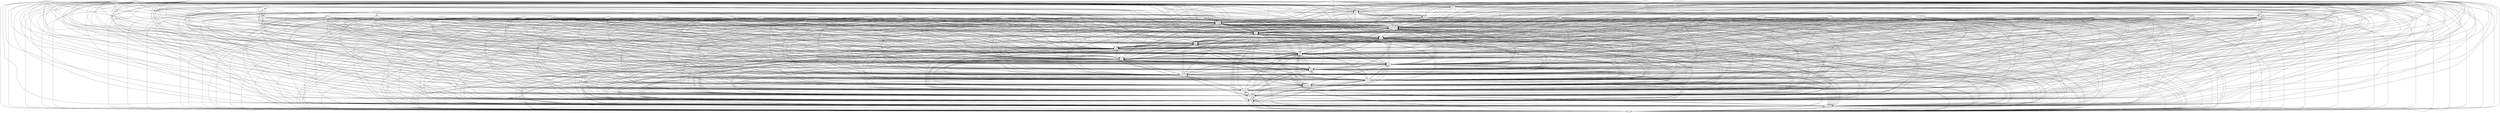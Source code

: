 digraph{
graph [rankdir=TB];
node [shape=box];
edge [arrowhead=normal];
0[label="Format",]
1[label="Search",]
2[label="HTTP",]
3[label="EditPreferences",]
4[label="VCD",]
5[label="OGG",]
6[label="DV",]
7[label="DivX",]
8[label="SeTtings",]
9[label="Fast",]
10[label="MediaDatabase",]
11[label="SUBRip",]
12[label="Add",]
13[label="SelectChapter",]
14[label="SUBViewer",]
15[label="HTwoSixFour",]
16[label="Play",]
17[label="VideoPlayer",]
18[label="DVDVideo",]
19[label="WAV",]
20[label="MJPEG",]
21[label="Slow",]
22[label="AVI",]
23[label="MPEG_Zero",]
24[label="Color",]
25[label="Plugins",]
26[label="InputMedia",]
27[label="VPlayer",]
28[label="VideoFormat",]
29[label="Playlist",]
30[label="SVCD",]
31[label="Arial",]
32[label="RemoteControl",]
33[label="ImageControl",]
34[label="Execution",]
35[label="UDPUnicast",]
36[label="UDPMulticast",]
37[label="Lighting",]
38[label="Courier",]
39[label="InputFormat",]
40[label="Classify",]
41[label="Stop",]
42[label="Control",]
43[label="View",]
44[label="Time",]
45[label="Font",]
46[label="MPEG",]
47[label="ASFWMVWMA",]
48[label="Remove",]
49[label="Apply",]
50[label="Download",]
51[label="MMS",]
52[label="Subtitle",]
53[label="Seek",]
54[label="Input",]
55[label="Skin",]
56[label="XViD",]
57[label="FLV",]
58[label="CinePak",]
59[label="File",]
60[label="MPFour",]
61[label="MPEGencoder",]
62[label="DVB",]
63[label="TCP",]
64[label="WMV",]
65[label="Next",]
66[label="Pause",]
67[label="USF",]
68[label="Sami",]
69[label="TimesNewRoman",]
70[label="ClosedCaption",]
0->8[label="",]
0->10[label="",]
0->16[label="",]
0->17[label="",]
0->24[label="",]
0->26[label="",]
0->28[label="",]
0->33[label="",]
0->34[label="",]
0->39[label="",]
0->41[label="",]
0->42[label="",]
0->43[label="",]
0->44[label="",]
0->45[label="",]
0->52[label="",]
0->53[label="",]
0->54[label="",]
0->65[label="",]
0->66[label="",]
1->8[label="",]
1->10[label="",]
1->16[label="",]
1->17[label="",]
1->24[label="",]
1->26[label="",]
1->28[label="",]
1->33[label="",]
1->34[label="",]
1->39[label="",]
1->41[label="",]
1->42[label="",]
1->43[label="",]
1->44[label="",]
1->53[label="",]
1->54[label="",]
1->65[label="",]
1->66[label="",]
2->8[label="",]
2->10[label="",]
2->16[label="",]
2->17[label="",]
2->24[label="",]
2->26[label="",]
2->28[label="",]
2->33[label="",]
2->34[label="",]
2->39[label="",]
2->41[label="",]
2->42[label="",]
2->43[label="",]
2->44[label="",]
2->53[label="",]
2->54[label="",]
2->65[label="",]
2->66[label="",]
3->8[label="",]
3->10[label="",]
3->16[label="",]
3->17[label="",]
3->24[label="",]
3->26[label="",]
3->28[label="",]
3->33[label="",]
3->34[label="",]
3->39[label="",]
3->41[label="",]
3->42[label="",]
3->43[label="",]
3->44[label="",]
3->53[label="",]
3->54[label="",]
3->65[label="",]
3->66[label="",]
4->8[label="",]
4->10[label="",]
4->16[label="",]
4->17[label="",]
4->24[label="",]
4->26[label="",]
4->28[label="",]
4->33[label="",]
4->34[label="",]
4->39[label="",]
4->41[label="",]
4->42[label="",]
4->43[label="",]
4->44[label="",]
4->53[label="",]
4->54[label="",]
4->65[label="",]
4->66[label="",]
5->8[label="",]
5->10[label="",]
5->16[label="",]
5->17[label="",]
5->24[label="",]
5->26[label="",]
5->28[label="",]
5->33[label="",]
5->34[label="",]
5->39[label="",]
5->41[label="",]
5->42[label="",]
5->43[label="",]
5->44[label="",]
5->53[label="",]
5->54[label="",]
5->65[label="",]
5->66[label="",]
6->8[label="",]
6->10[label="",]
6->16[label="",]
6->17[label="",]
6->24[label="",]
6->26[label="",]
6->28[label="",]
6->33[label="",]
6->34[label="",]
6->39[label="",]
6->41[label="",]
6->42[label="",]
6->43[label="",]
6->44[label="",]
6->53[label="",]
6->54[label="",]
6->65[label="",]
6->66[label="",]
7->8[label="",]
7->10[label="",]
7->16[label="",]
7->17[label="",]
7->24[label="",]
7->26[label="",]
7->28[label="",]
7->33[label="",]
7->34[label="",]
7->39[label="",]
7->41[label="",]
7->42[label="",]
7->43[label="",]
7->44[label="",]
7->53[label="",]
7->54[label="",]
7->65[label="",]
7->66[label="",]
8->10[label="",]
8->16[label="",]
8->17[label="",]
8->24[label="",]
8->26[label="",]
8->28[label="",]
8->33[label="",]
8->34[label="",]
8->39[label="",]
8->41[label="",]
8->42[label="",]
8->43[label="",]
8->44[label="",]
8->53[label="",]
8->54[label="",]
8->65[label="",]
8->66[label="",]
9->8[label="",]
9->10[label="",]
9->16[label="",]
9->17[label="",]
9->24[label="",]
9->26[label="",]
9->28[label="",]
9->33[label="",]
9->34[label="",]
9->39[label="",]
9->41[label="",]
9->42[label="",]
9->43[label="",]
9->44[label="",]
9->53[label="",]
9->54[label="",]
9->65[label="",]
9->66[label="",]
10->8[label="",]
10->16[label="",]
10->17[label="",]
10->24[label="",]
10->26[label="",]
10->28[label="",]
10->33[label="",]
10->34[label="",]
10->39[label="",]
10->41[label="",]
10->42[label="",]
10->43[label="",]
10->44[label="",]
10->53[label="",]
10->54[label="",]
10->65[label="",]
10->66[label="",]
11->0[label="",]
11->8[label="",]
11->10[label="",]
11->16[label="",]
11->17[label="",]
11->24[label="",]
11->26[label="",]
11->28[label="",]
11->33[label="",]
11->34[label="",]
11->39[label="",]
11->41[label="",]
11->42[label="",]
11->43[label="",]
11->44[label="",]
11->45[label="",]
11->52[label="",]
11->53[label="",]
11->54[label="",]
11->65[label="",]
11->66[label="",]
12->8[label="",]
12->10[label="",]
12->16[label="",]
12->17[label="",]
12->24[label="",]
12->25[label="",]
12->26[label="",]
12->28[label="",]
12->33[label="",]
12->34[label="",]
12->39[label="",]
12->41[label="",]
12->42[label="",]
12->43[label="",]
12->44[label="",]
12->48[label="",]
12->53[label="",]
12->54[label="",]
12->65[label="",]
12->66[label="",]
13->8[label="",]
13->10[label="",]
13->16[label="",]
13->17[label="",]
13->24[label="",]
13->26[label="",]
13->28[label="",]
13->29[label="",]
13->33[label="",]
13->34[label="",]
13->39[label="",]
13->41[label="",]
13->42[label="",]
13->43[label="",]
13->44[label="",]
13->53[label="",]
13->54[label="",]
13->65[label="",]
13->66[label="",]
14->0[label="",]
14->8[label="",]
14->10[label="",]
14->16[label="",]
14->17[label="",]
14->24[label="",]
14->26[label="",]
14->28[label="",]
14->33[label="",]
14->34[label="",]
14->39[label="",]
14->41[label="",]
14->42[label="",]
14->43[label="",]
14->44[label="",]
14->45[label="",]
14->52[label="",]
14->53[label="",]
14->54[label="",]
14->65[label="",]
14->66[label="",]
15->8[label="",]
15->10[label="",]
15->16[label="",]
15->17[label="",]
15->24[label="",]
15->26[label="",]
15->28[label="",]
15->33[label="",]
15->34[label="",]
15->39[label="",]
15->41[label="",]
15->42[label="",]
15->43[label="",]
15->44[label="",]
15->53[label="",]
15->54[label="",]
15->65[label="",]
15->66[label="",]
16->8[label="",]
16->10[label="",]
16->17[label="",]
16->24[label="",]
16->26[label="",]
16->28[label="",]
16->33[label="",]
16->34[label="",]
16->39[label="",]
16->41[label="",]
16->42[label="",]
16->43[label="",]
16->44[label="",]
16->53[label="",]
16->54[label="",]
16->65[label="",]
16->66[label="",]
17->8[label="",]
17->10[label="",]
17->16[label="",]
17->24[label="",]
17->26[label="",]
17->28[label="",]
17->33[label="",]
17->34[label="",]
17->39[label="",]
17->41[label="",]
17->42[label="",]
17->43[label="",]
17->44[label="",]
17->53[label="",]
17->54[label="",]
17->65[label="",]
17->66[label="",]
18->8[label="",]
18->10[label="",]
18->16[label="",]
18->17[label="",]
18->24[label="",]
18->26[label="",]
18->28[label="",]
18->33[label="",]
18->34[label="",]
18->39[label="",]
18->41[label="",]
18->42[label="",]
18->43[label="",]
18->44[label="",]
18->53[label="",]
18->54[label="",]
18->65[label="",]
18->66[label="",]
19->8[label="",]
19->10[label="",]
19->16[label="",]
19->17[label="",]
19->24[label="",]
19->26[label="",]
19->28[label="",]
19->33[label="",]
19->34[label="",]
19->39[label="",]
19->41[label="",]
19->42[label="",]
19->43[label="",]
19->44[label="",]
19->53[label="",]
19->54[label="",]
19->65[label="",]
19->66[label="",]
20->8[label="",]
20->10[label="",]
20->16[label="",]
20->17[label="",]
20->24[label="",]
20->26[label="",]
20->28[label="",]
20->33[label="",]
20->34[label="",]
20->39[label="",]
20->41[label="",]
20->42[label="",]
20->43[label="",]
20->44[label="",]
20->53[label="",]
20->54[label="",]
20->65[label="",]
20->66[label="",]
21->8[label="",]
21->10[label="",]
21->16[label="",]
21->17[label="",]
21->24[label="",]
21->26[label="",]
21->28[label="",]
21->33[label="",]
21->34[label="",]
21->39[label="",]
21->41[label="",]
21->42[label="",]
21->43[label="",]
21->44[label="",]
21->53[label="",]
21->54[label="",]
21->65[label="",]
21->66[label="",]
22->8[label="",]
22->10[label="",]
22->16[label="",]
22->17[label="",]
22->24[label="",]
22->26[label="",]
22->28[label="",]
22->33[label="",]
22->34[label="",]
22->39[label="",]
22->41[label="",]
22->42[label="",]
22->43[label="",]
22->44[label="",]
22->53[label="",]
22->54[label="",]
22->65[label="",]
22->66[label="",]
23->8[label="",]
23->10[label="",]
23->16[label="",]
23->17[label="",]
23->24[label="",]
23->26[label="",]
23->28[label="",]
23->33[label="",]
23->34[label="",]
23->39[label="",]
23->41[label="",]
23->42[label="",]
23->43[label="",]
23->44[label="",]
23->53[label="",]
23->54[label="",]
23->65[label="",]
23->66[label="",]
24->8[label="",]
24->10[label="",]
24->16[label="",]
24->17[label="",]
24->26[label="",]
24->28[label="",]
24->33[label="",]
24->34[label="",]
24->39[label="",]
24->41[label="",]
24->42[label="",]
24->43[label="",]
24->44[label="",]
24->53[label="",]
24->54[label="",]
24->65[label="",]
24->66[label="",]
25->8[label="",]
25->10[label="",]
25->12[label="",]
25->16[label="",]
25->17[label="",]
25->24[label="",]
25->26[label="",]
25->28[label="",]
25->33[label="",]
25->34[label="",]
25->39[label="",]
25->41[label="",]
25->42[label="",]
25->43[label="",]
25->44[label="",]
25->48[label="",]
25->53[label="",]
25->54[label="",]
25->65[label="",]
25->66[label="",]
26->8[label="",]
26->10[label="",]
26->16[label="",]
26->17[label="",]
26->24[label="",]
26->28[label="",]
26->33[label="",]
26->34[label="",]
26->39[label="",]
26->41[label="",]
26->42[label="",]
26->43[label="",]
26->44[label="",]
26->53[label="",]
26->54[label="",]
26->65[label="",]
26->66[label="",]
27->0[label="",]
27->8[label="",]
27->10[label="",]
27->16[label="",]
27->17[label="",]
27->24[label="",]
27->26[label="",]
27->28[label="",]
27->33[label="",]
27->34[label="",]
27->39[label="",]
27->41[label="",]
27->42[label="",]
27->43[label="",]
27->44[label="",]
27->45[label="",]
27->52[label="",]
27->53[label="",]
27->54[label="",]
27->65[label="",]
27->66[label="",]
28->8[label="",]
28->10[label="",]
28->16[label="",]
28->17[label="",]
28->24[label="",]
28->26[label="",]
28->33[label="",]
28->34[label="",]
28->39[label="",]
28->41[label="",]
28->42[label="",]
28->43[label="",]
28->44[label="",]
28->53[label="",]
28->54[label="",]
28->65[label="",]
28->66[label="",]
29->8[label="",]
29->10[label="",]
29->13[label="",]
29->16[label="",]
29->17[label="",]
29->24[label="",]
29->26[label="",]
29->28[label="",]
29->33[label="",]
29->34[label="",]
29->39[label="",]
29->41[label="",]
29->42[label="",]
29->43[label="",]
29->44[label="",]
29->53[label="",]
29->54[label="",]
29->65[label="",]
29->66[label="",]
30->8[label="",]
30->10[label="",]
30->16[label="",]
30->17[label="",]
30->24[label="",]
30->26[label="",]
30->28[label="",]
30->33[label="",]
30->34[label="",]
30->39[label="",]
30->41[label="",]
30->42[label="",]
30->43[label="",]
30->44[label="",]
30->53[label="",]
30->54[label="",]
30->65[label="",]
30->66[label="",]
31->0[label="",]
31->8[label="",]
31->10[label="",]
31->16[label="",]
31->17[label="",]
31->24[label="",]
31->26[label="",]
31->28[label="",]
31->33[label="",]
31->34[label="",]
31->39[label="",]
31->41[label="",]
31->42[label="",]
31->43[label="",]
31->44[label="",]
31->45[label="",]
31->52[label="",]
31->53[label="",]
31->54[label="",]
31->65[label="",]
31->66[label="",]
32->8[label="",]
32->10[label="",]
32->16[label="",]
32->17[label="",]
32->24[label="",]
32->26[label="",]
32->28[label="",]
32->33[label="",]
32->34[label="",]
32->39[label="",]
32->41[label="",]
32->42[label="",]
32->43[label="",]
32->44[label="",]
32->53[label="",]
32->54[label="",]
32->65[label="",]
32->66[label="",]
33->8[label="",]
33->10[label="",]
33->16[label="",]
33->17[label="",]
33->24[label="",]
33->26[label="",]
33->28[label="",]
33->34[label="",]
33->39[label="",]
33->41[label="",]
33->42[label="",]
33->43[label="",]
33->44[label="",]
33->53[label="",]
33->54[label="",]
33->65[label="",]
33->66[label="",]
34->8[label="",]
34->10[label="",]
34->16[label="",]
34->17[label="",]
34->24[label="",]
34->26[label="",]
34->28[label="",]
34->33[label="",]
34->39[label="",]
34->41[label="",]
34->42[label="",]
34->43[label="",]
34->44[label="",]
34->53[label="",]
34->54[label="",]
34->65[label="",]
34->66[label="",]
35->8[label="",]
35->10[label="",]
35->16[label="",]
35->17[label="",]
35->24[label="",]
35->26[label="",]
35->28[label="",]
35->33[label="",]
35->34[label="",]
35->39[label="",]
35->41[label="",]
35->42[label="",]
35->43[label="",]
35->44[label="",]
35->53[label="",]
35->54[label="",]
35->65[label="",]
35->66[label="",]
36->8[label="",]
36->10[label="",]
36->16[label="",]
36->17[label="",]
36->24[label="",]
36->26[label="",]
36->28[label="",]
36->33[label="",]
36->34[label="",]
36->39[label="",]
36->41[label="",]
36->42[label="",]
36->43[label="",]
36->44[label="",]
36->53[label="",]
36->54[label="",]
36->65[label="",]
36->66[label="",]
37->8[label="",]
37->10[label="",]
37->16[label="",]
37->17[label="",]
37->24[label="",]
37->26[label="",]
37->28[label="",]
37->33[label="",]
37->34[label="",]
37->39[label="",]
37->41[label="",]
37->42[label="",]
37->43[label="",]
37->44[label="",]
37->53[label="",]
37->54[label="",]
37->65[label="",]
37->66[label="",]
38->0[label="",]
38->8[label="",]
38->10[label="",]
38->16[label="",]
38->17[label="",]
38->24[label="",]
38->26[label="",]
38->28[label="",]
38->33[label="",]
38->34[label="",]
38->39[label="",]
38->41[label="",]
38->42[label="",]
38->43[label="",]
38->44[label="",]
38->45[label="",]
38->52[label="",]
38->53[label="",]
38->54[label="",]
38->65[label="",]
38->66[label="",]
39->8[label="",]
39->10[label="",]
39->16[label="",]
39->17[label="",]
39->24[label="",]
39->26[label="",]
39->28[label="",]
39->33[label="",]
39->34[label="",]
39->41[label="",]
39->42[label="",]
39->43[label="",]
39->44[label="",]
39->53[label="",]
39->54[label="",]
39->65[label="",]
39->66[label="",]
40->8[label="",]
40->10[label="",]
40->16[label="",]
40->17[label="",]
40->24[label="",]
40->26[label="",]
40->28[label="",]
40->33[label="",]
40->34[label="",]
40->39[label="",]
40->41[label="",]
40->42[label="",]
40->43[label="",]
40->44[label="",]
40->53[label="",]
40->54[label="",]
40->65[label="",]
40->66[label="",]
41->8[label="",]
41->10[label="",]
41->16[label="",]
41->17[label="",]
41->24[label="",]
41->26[label="",]
41->28[label="",]
41->33[label="",]
41->34[label="",]
41->39[label="",]
41->42[label="",]
41->43[label="",]
41->44[label="",]
41->53[label="",]
41->54[label="",]
41->65[label="",]
41->66[label="",]
42->8[label="",]
42->10[label="",]
42->16[label="",]
42->17[label="",]
42->24[label="",]
42->26[label="",]
42->28[label="",]
42->33[label="",]
42->34[label="",]
42->39[label="",]
42->41[label="",]
42->43[label="",]
42->44[label="",]
42->53[label="",]
42->54[label="",]
42->65[label="",]
42->66[label="",]
43->8[label="",]
43->10[label="",]
43->16[label="",]
43->17[label="",]
43->24[label="",]
43->26[label="",]
43->28[label="",]
43->33[label="",]
43->34[label="",]
43->39[label="",]
43->41[label="",]
43->42[label="",]
43->44[label="",]
43->53[label="",]
43->54[label="",]
43->65[label="",]
43->66[label="",]
44->8[label="",]
44->10[label="",]
44->16[label="",]
44->17[label="",]
44->24[label="",]
44->26[label="",]
44->28[label="",]
44->33[label="",]
44->34[label="",]
44->39[label="",]
44->41[label="",]
44->42[label="",]
44->43[label="",]
44->53[label="",]
44->54[label="",]
44->65[label="",]
44->66[label="",]
45->0[label="",]
45->8[label="",]
45->10[label="",]
45->16[label="",]
45->17[label="",]
45->24[label="",]
45->26[label="",]
45->28[label="",]
45->33[label="",]
45->34[label="",]
45->39[label="",]
45->41[label="",]
45->42[label="",]
45->43[label="",]
45->44[label="",]
45->52[label="",]
45->53[label="",]
45->54[label="",]
45->65[label="",]
45->66[label="",]
46->8[label="",]
46->10[label="",]
46->16[label="",]
46->17[label="",]
46->24[label="",]
46->26[label="",]
46->28[label="",]
46->33[label="",]
46->34[label="",]
46->39[label="",]
46->41[label="",]
46->42[label="",]
46->43[label="",]
46->44[label="",]
46->53[label="",]
46->54[label="",]
46->65[label="",]
46->66[label="",]
47->8[label="",]
47->10[label="",]
47->16[label="",]
47->17[label="",]
47->24[label="",]
47->26[label="",]
47->28[label="",]
47->33[label="",]
47->34[label="",]
47->39[label="",]
47->41[label="",]
47->42[label="",]
47->43[label="",]
47->44[label="",]
47->53[label="",]
47->54[label="",]
47->65[label="",]
47->66[label="",]
48->8[label="",]
48->10[label="",]
48->12[label="",]
48->16[label="",]
48->17[label="",]
48->24[label="",]
48->25[label="",]
48->26[label="",]
48->28[label="",]
48->33[label="",]
48->34[label="",]
48->39[label="",]
48->41[label="",]
48->42[label="",]
48->43[label="",]
48->44[label="",]
48->53[label="",]
48->54[label="",]
48->65[label="",]
48->66[label="",]
49->8[label="",]
49->10[label="",]
49->16[label="",]
49->17[label="",]
49->24[label="",]
49->26[label="",]
49->28[label="",]
49->33[label="",]
49->34[label="",]
49->39[label="",]
49->41[label="",]
49->42[label="",]
49->43[label="",]
49->44[label="",]
49->53[label="",]
49->54[label="",]
49->55[label="",]
49->65[label="",]
49->66[label="",]
50->8[label="",]
50->10[label="",]
50->16[label="",]
50->17[label="",]
50->24[label="",]
50->26[label="",]
50->28[label="",]
50->33[label="",]
50->34[label="",]
50->39[label="",]
50->41[label="",]
50->42[label="",]
50->43[label="",]
50->44[label="",]
50->49[label="",]
50->53[label="",]
50->54[label="",]
50->55[label="",]
50->65[label="",]
50->66[label="",]
51->8[label="",]
51->10[label="",]
51->16[label="",]
51->17[label="",]
51->24[label="",]
51->26[label="",]
51->28[label="",]
51->33[label="",]
51->34[label="",]
51->39[label="",]
51->41[label="",]
51->42[label="",]
51->43[label="",]
51->44[label="",]
51->53[label="",]
51->54[label="",]
51->65[label="",]
51->66[label="",]
52->0[label="",]
52->8[label="",]
52->10[label="",]
52->16[label="",]
52->17[label="",]
52->24[label="",]
52->26[label="",]
52->28[label="",]
52->33[label="",]
52->34[label="",]
52->39[label="",]
52->41[label="",]
52->42[label="",]
52->43[label="",]
52->44[label="",]
52->45[label="",]
52->53[label="",]
52->54[label="",]
52->65[label="",]
52->66[label="",]
53->8[label="",]
53->10[label="",]
53->16[label="",]
53->17[label="",]
53->24[label="",]
53->26[label="",]
53->28[label="",]
53->33[label="",]
53->34[label="",]
53->39[label="",]
53->41[label="",]
53->42[label="",]
53->43[label="",]
53->44[label="",]
53->54[label="",]
53->65[label="",]
53->66[label="",]
54->8[label="",]
54->10[label="",]
54->16[label="",]
54->17[label="",]
54->24[label="",]
54->26[label="",]
54->28[label="",]
54->33[label="",]
54->34[label="",]
54->39[label="",]
54->41[label="",]
54->42[label="",]
54->43[label="",]
54->44[label="",]
54->53[label="",]
54->65[label="",]
54->66[label="",]
55->8[label="",]
55->10[label="",]
55->16[label="",]
55->17[label="",]
55->24[label="",]
55->26[label="",]
55->28[label="",]
55->33[label="",]
55->34[label="",]
55->39[label="",]
55->41[label="",]
55->42[label="",]
55->43[label="",]
55->44[label="",]
55->49[label="",]
55->53[label="",]
55->54[label="",]
55->65[label="",]
55->66[label="",]
56->8[label="",]
56->10[label="",]
56->16[label="",]
56->17[label="",]
56->24[label="",]
56->26[label="",]
56->28[label="",]
56->33[label="",]
56->34[label="",]
56->39[label="",]
56->41[label="",]
56->42[label="",]
56->43[label="",]
56->44[label="",]
56->53[label="",]
56->54[label="",]
56->65[label="",]
56->66[label="",]
57->8[label="",]
57->10[label="",]
57->16[label="",]
57->17[label="",]
57->24[label="",]
57->26[label="",]
57->28[label="",]
57->33[label="",]
57->34[label="",]
57->39[label="",]
57->41[label="",]
57->42[label="",]
57->43[label="",]
57->44[label="",]
57->53[label="",]
57->54[label="",]
57->65[label="",]
57->66[label="",]
58->8[label="",]
58->10[label="",]
58->16[label="",]
58->17[label="",]
58->24[label="",]
58->26[label="",]
58->28[label="",]
58->33[label="",]
58->34[label="",]
58->39[label="",]
58->41[label="",]
58->42[label="",]
58->43[label="",]
58->44[label="",]
58->53[label="",]
58->54[label="",]
58->65[label="",]
58->66[label="",]
59->8[label="",]
59->10[label="",]
59->16[label="",]
59->17[label="",]
59->24[label="",]
59->26[label="",]
59->28[label="",]
59->33[label="",]
59->34[label="",]
59->39[label="",]
59->41[label="",]
59->42[label="",]
59->43[label="",]
59->44[label="",]
59->53[label="",]
59->54[label="",]
59->65[label="",]
59->66[label="",]
60->8[label="",]
60->10[label="",]
60->16[label="",]
60->17[label="",]
60->24[label="",]
60->26[label="",]
60->28[label="",]
60->33[label="",]
60->34[label="",]
60->39[label="",]
60->41[label="",]
60->42[label="",]
60->43[label="",]
60->44[label="",]
60->53[label="",]
60->54[label="",]
60->65[label="",]
60->66[label="",]
61->8[label="",]
61->10[label="",]
61->16[label="",]
61->17[label="",]
61->24[label="",]
61->26[label="",]
61->28[label="",]
61->33[label="",]
61->34[label="",]
61->39[label="",]
61->41[label="",]
61->42[label="",]
61->43[label="",]
61->44[label="",]
61->53[label="",]
61->54[label="",]
61->65[label="",]
61->66[label="",]
62->8[label="",]
62->10[label="",]
62->16[label="",]
62->17[label="",]
62->24[label="",]
62->26[label="",]
62->28[label="",]
62->33[label="",]
62->34[label="",]
62->39[label="",]
62->41[label="",]
62->42[label="",]
62->43[label="",]
62->44[label="",]
62->53[label="",]
62->54[label="",]
62->65[label="",]
62->66[label="",]
63->8[label="",]
63->10[label="",]
63->16[label="",]
63->17[label="",]
63->24[label="",]
63->26[label="",]
63->28[label="",]
63->33[label="",]
63->34[label="",]
63->39[label="",]
63->41[label="",]
63->42[label="",]
63->43[label="",]
63->44[label="",]
63->53[label="",]
63->54[label="",]
63->65[label="",]
63->66[label="",]
64->8[label="",]
64->10[label="",]
64->16[label="",]
64->17[label="",]
64->24[label="",]
64->26[label="",]
64->28[label="",]
64->33[label="",]
64->34[label="",]
64->39[label="",]
64->41[label="",]
64->42[label="",]
64->43[label="",]
64->44[label="",]
64->53[label="",]
64->54[label="",]
64->65[label="",]
64->66[label="",]
65->8[label="",]
65->10[label="",]
65->16[label="",]
65->17[label="",]
65->24[label="",]
65->26[label="",]
65->28[label="",]
65->33[label="",]
65->34[label="",]
65->39[label="",]
65->41[label="",]
65->42[label="",]
65->43[label="",]
65->44[label="",]
65->53[label="",]
65->54[label="",]
65->66[label="",]
66->8[label="",]
66->10[label="",]
66->16[label="",]
66->17[label="",]
66->24[label="",]
66->26[label="",]
66->28[label="",]
66->33[label="",]
66->34[label="",]
66->39[label="",]
66->41[label="",]
66->42[label="",]
66->43[label="",]
66->44[label="",]
66->53[label="",]
66->54[label="",]
66->65[label="",]
67->0[label="",]
67->8[label="",]
67->10[label="",]
67->16[label="",]
67->17[label="",]
67->24[label="",]
67->26[label="",]
67->28[label="",]
67->33[label="",]
67->34[label="",]
67->39[label="",]
67->41[label="",]
67->42[label="",]
67->43[label="",]
67->44[label="",]
67->45[label="",]
67->52[label="",]
67->53[label="",]
67->54[label="",]
67->65[label="",]
67->66[label="",]
68->0[label="",]
68->8[label="",]
68->10[label="",]
68->16[label="",]
68->17[label="",]
68->24[label="",]
68->26[label="",]
68->28[label="",]
68->33[label="",]
68->34[label="",]
68->39[label="",]
68->41[label="",]
68->42[label="",]
68->43[label="",]
68->44[label="",]
68->45[label="",]
68->52[label="",]
68->53[label="",]
68->54[label="",]
68->65[label="",]
68->66[label="",]
69->0[label="",]
69->8[label="",]
69->10[label="",]
69->16[label="",]
69->17[label="",]
69->24[label="",]
69->26[label="",]
69->28[label="",]
69->33[label="",]
69->34[label="",]
69->39[label="",]
69->41[label="",]
69->42[label="",]
69->43[label="",]
69->44[label="",]
69->45[label="",]
69->52[label="",]
69->53[label="",]
69->54[label="",]
69->65[label="",]
69->66[label="",]
70->0[label="",]
70->8[label="",]
70->10[label="",]
70->16[label="",]
70->17[label="",]
70->24[label="",]
70->26[label="",]
70->28[label="",]
70->33[label="",]
70->34[label="",]
70->39[label="",]
70->41[label="",]
70->42[label="",]
70->43[label="",]
70->44[label="",]
70->45[label="",]
70->52[label="",]
70->53[label="",]
70->54[label="",]
70->65[label="",]
70->66[label="",]
}
